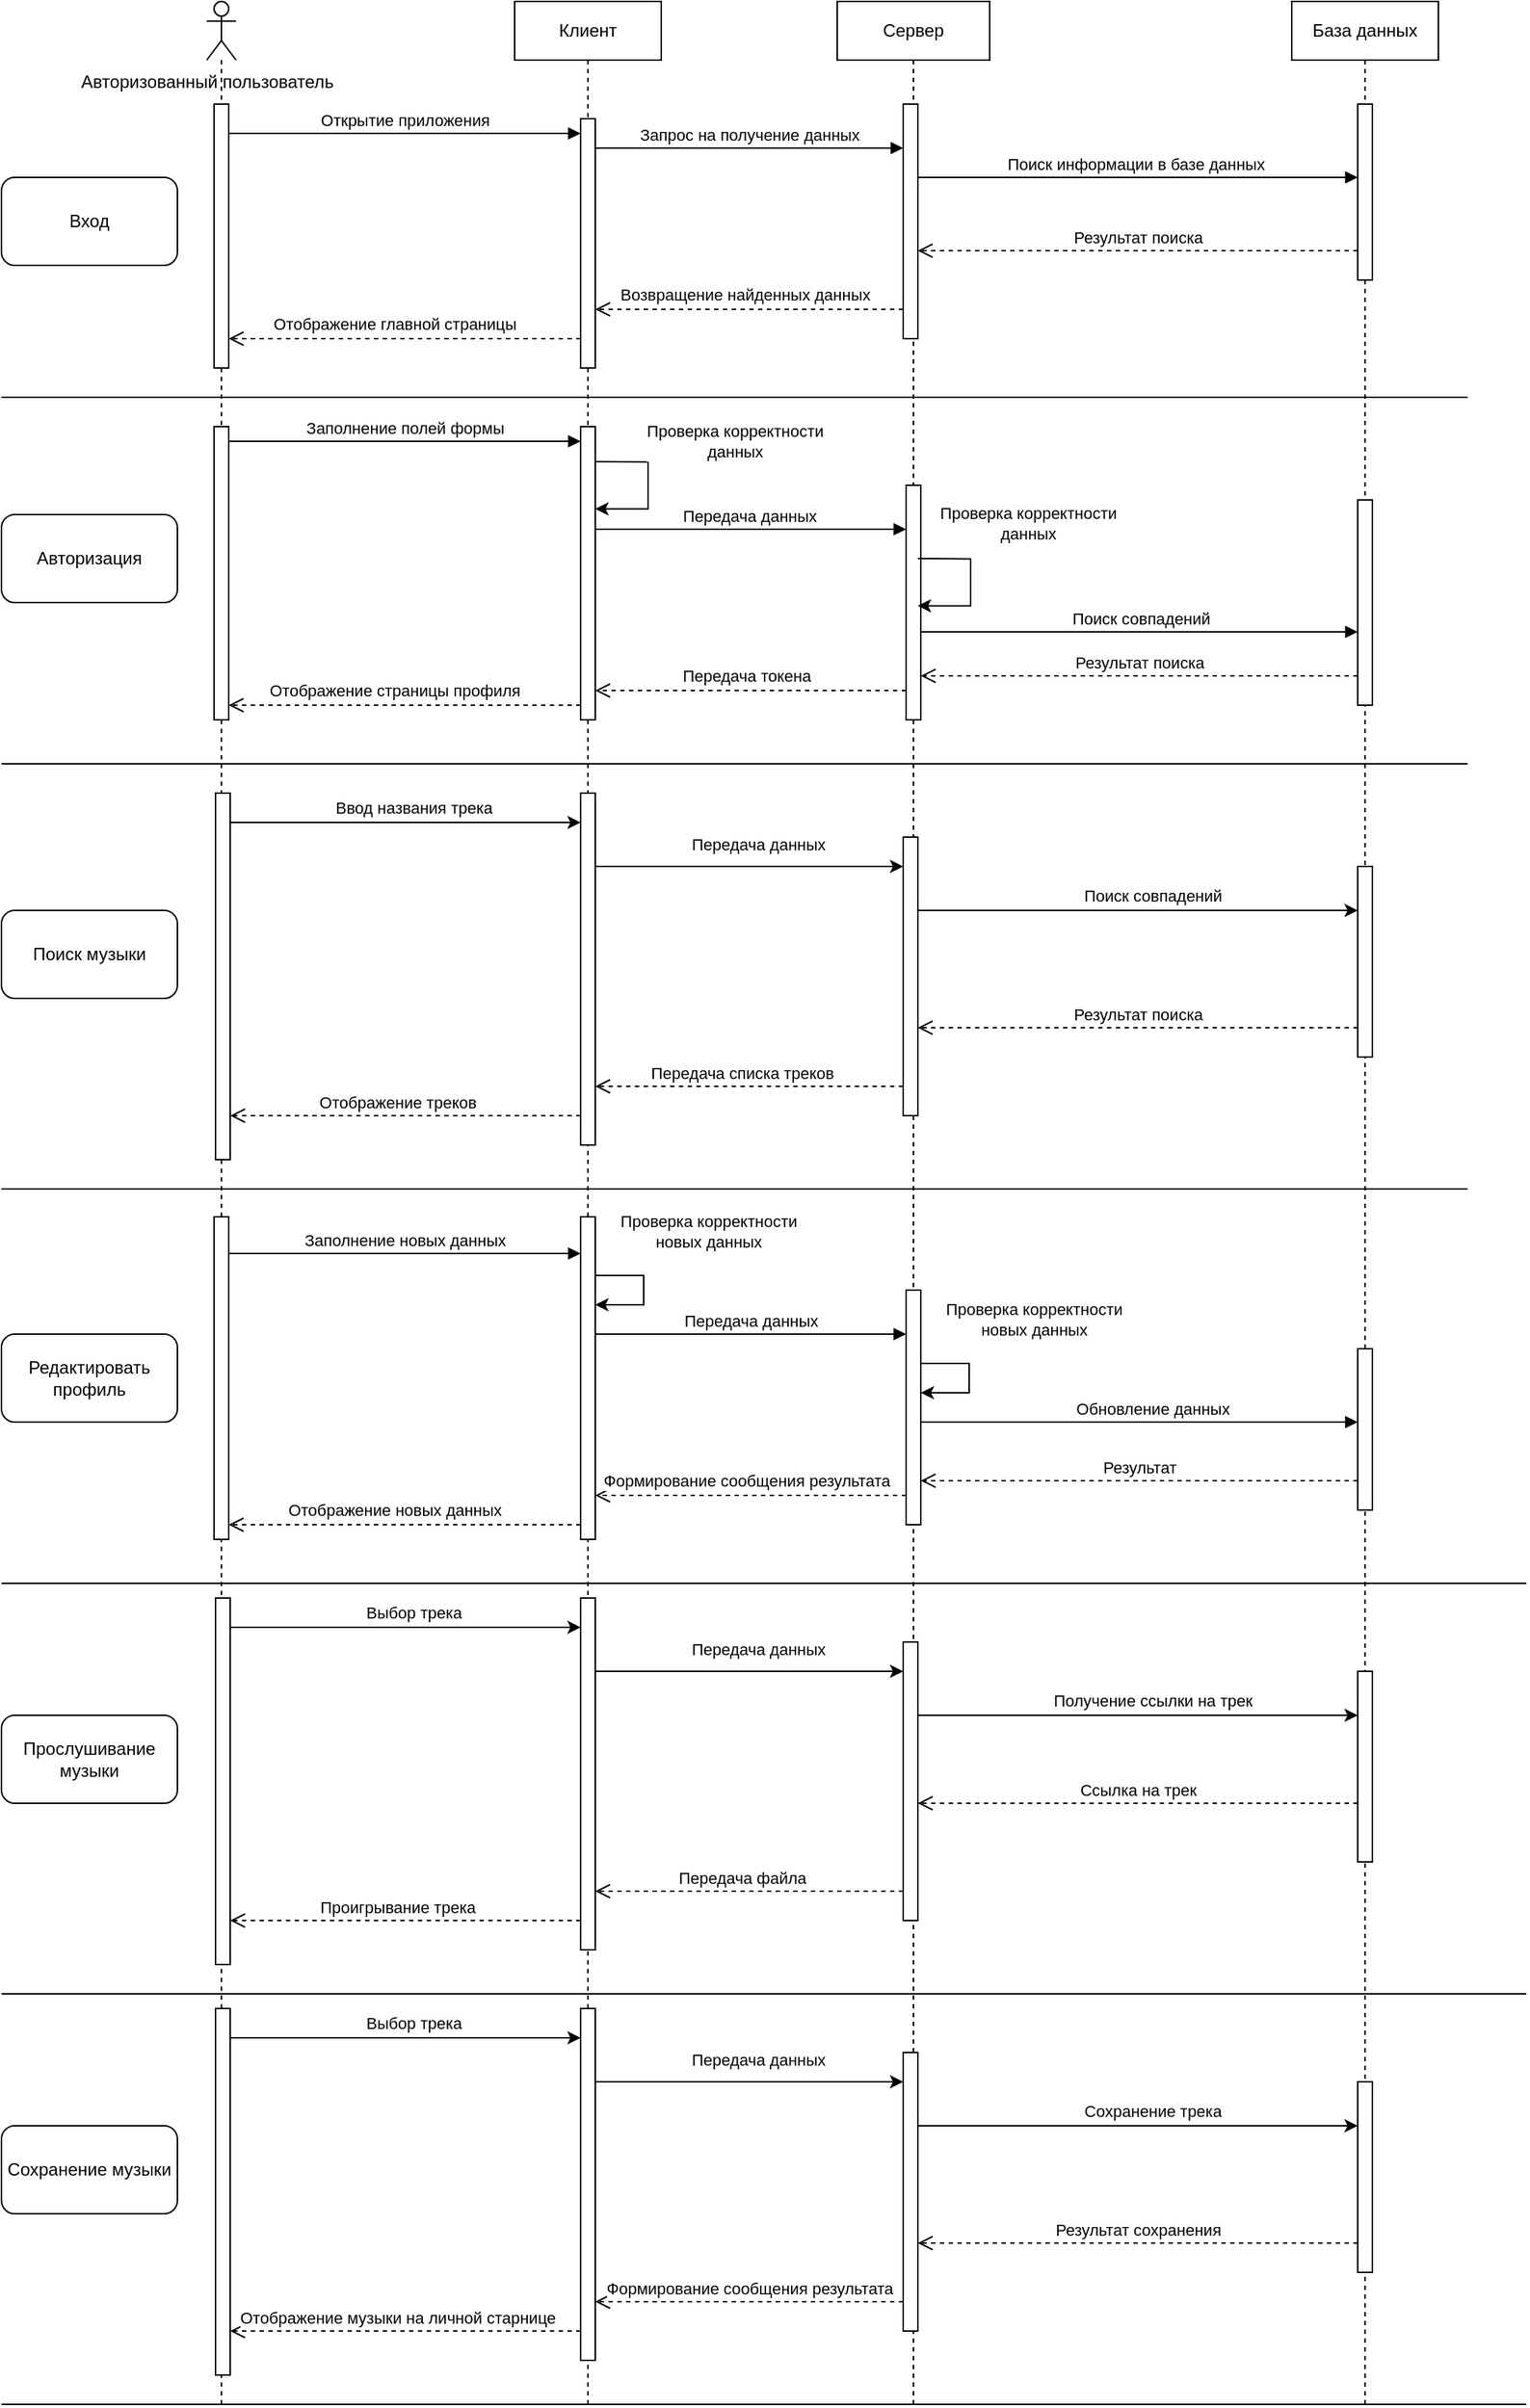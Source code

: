 <mxfile version="20.8.16" type="device"><diagram name="Страница 1" id="9oINTbgdad8pBdmm9y7S"><mxGraphModel dx="1847" dy="542" grid="1" gridSize="10" guides="1" tooltips="1" connect="1" arrows="1" fold="1" page="1" pageScale="1" pageWidth="827" pageHeight="1169" math="0" shadow="0"><root><mxCell id="0"/><mxCell id="1" parent="0"/><mxCell id="4leQm3MVnvcEpeQvCGNz-1" value="" style="shape=umlLifeline;perimeter=lifelinePerimeter;whiteSpace=wrap;html=1;container=1;dropTarget=0;collapsible=0;recursiveResize=0;outlineConnect=0;portConstraint=eastwest;newEdgeStyle={&quot;edgeStyle&quot;:&quot;elbowEdgeStyle&quot;,&quot;elbow&quot;:&quot;vertical&quot;,&quot;curved&quot;:0,&quot;rounded&quot;:0};participant=umlActor;" parent="1" vertex="1"><mxGeometry x="100" y="50" width="20" height="1640" as="geometry"/></mxCell><mxCell id="4leQm3MVnvcEpeQvCGNz-2" value="" style="html=1;points=[];perimeter=orthogonalPerimeter;outlineConnect=0;targetShapes=umlLifeline;portConstraint=eastwest;newEdgeStyle={&quot;edgeStyle&quot;:&quot;elbowEdgeStyle&quot;,&quot;elbow&quot;:&quot;vertical&quot;,&quot;curved&quot;:0,&quot;rounded&quot;:0};" parent="4leQm3MVnvcEpeQvCGNz-1" vertex="1"><mxGeometry x="5" y="70" width="10" height="180" as="geometry"/></mxCell><mxCell id="4leQm3MVnvcEpeQvCGNz-4" value="" style="html=1;points=[];perimeter=orthogonalPerimeter;outlineConnect=0;targetShapes=umlLifeline;portConstraint=eastwest;newEdgeStyle={&quot;edgeStyle&quot;:&quot;elbowEdgeStyle&quot;,&quot;elbow&quot;:&quot;vertical&quot;,&quot;curved&quot;:0,&quot;rounded&quot;:0};" parent="4leQm3MVnvcEpeQvCGNz-1" vertex="1"><mxGeometry x="5" y="290" width="10" height="200" as="geometry"/></mxCell><mxCell id="4leQm3MVnvcEpeQvCGNz-5" value="" style="html=1;points=[];perimeter=orthogonalPerimeter;outlineConnect=0;targetShapes=umlLifeline;portConstraint=eastwest;newEdgeStyle={&quot;edgeStyle&quot;:&quot;elbowEdgeStyle&quot;,&quot;elbow&quot;:&quot;vertical&quot;,&quot;curved&quot;:0,&quot;rounded&quot;:0};" parent="4leQm3MVnvcEpeQvCGNz-1" vertex="1"><mxGeometry x="6" y="540" width="10" height="250" as="geometry"/></mxCell><mxCell id="4leQm3MVnvcEpeQvCGNz-7" value="" style="html=1;points=[];perimeter=orthogonalPerimeter;outlineConnect=0;targetShapes=umlLifeline;portConstraint=eastwest;newEdgeStyle={&quot;edgeStyle&quot;:&quot;elbowEdgeStyle&quot;,&quot;elbow&quot;:&quot;vertical&quot;,&quot;curved&quot;:0,&quot;rounded&quot;:0};" parent="4leQm3MVnvcEpeQvCGNz-1" vertex="1"><mxGeometry x="5" y="829" width="10" height="220" as="geometry"/></mxCell><mxCell id="4leQm3MVnvcEpeQvCGNz-8" value="Клиент" style="shape=umlLifeline;perimeter=lifelinePerimeter;whiteSpace=wrap;html=1;container=1;dropTarget=0;collapsible=0;recursiveResize=0;outlineConnect=0;portConstraint=eastwest;newEdgeStyle={&quot;edgeStyle&quot;:&quot;elbowEdgeStyle&quot;,&quot;elbow&quot;:&quot;vertical&quot;,&quot;curved&quot;:0,&quot;rounded&quot;:0};" parent="1" vertex="1"><mxGeometry x="310" y="50" width="100" height="1640" as="geometry"/></mxCell><mxCell id="4leQm3MVnvcEpeQvCGNz-9" value="" style="html=1;points=[];perimeter=orthogonalPerimeter;outlineConnect=0;targetShapes=umlLifeline;portConstraint=eastwest;newEdgeStyle={&quot;edgeStyle&quot;:&quot;elbowEdgeStyle&quot;,&quot;elbow&quot;:&quot;vertical&quot;,&quot;curved&quot;:0,&quot;rounded&quot;:0};" parent="4leQm3MVnvcEpeQvCGNz-8" vertex="1"><mxGeometry x="45" y="80" width="10" height="170" as="geometry"/></mxCell><mxCell id="4leQm3MVnvcEpeQvCGNz-11" value="" style="html=1;points=[];perimeter=orthogonalPerimeter;outlineConnect=0;targetShapes=umlLifeline;portConstraint=eastwest;newEdgeStyle={&quot;edgeStyle&quot;:&quot;elbowEdgeStyle&quot;,&quot;elbow&quot;:&quot;vertical&quot;,&quot;curved&quot;:0,&quot;rounded&quot;:0};" parent="4leQm3MVnvcEpeQvCGNz-8" vertex="1"><mxGeometry x="45" y="290" width="10" height="200" as="geometry"/></mxCell><mxCell id="4leQm3MVnvcEpeQvCGNz-12" value="" style="html=1;points=[];perimeter=orthogonalPerimeter;outlineConnect=0;targetShapes=umlLifeline;portConstraint=eastwest;newEdgeStyle={&quot;edgeStyle&quot;:&quot;elbowEdgeStyle&quot;,&quot;elbow&quot;:&quot;vertical&quot;,&quot;curved&quot;:0,&quot;rounded&quot;:0};" parent="4leQm3MVnvcEpeQvCGNz-8" vertex="1"><mxGeometry x="45" y="540" width="10" height="240" as="geometry"/></mxCell><mxCell id="4leQm3MVnvcEpeQvCGNz-16" value="" style="html=1;points=[];perimeter=orthogonalPerimeter;outlineConnect=0;targetShapes=umlLifeline;portConstraint=eastwest;newEdgeStyle={&quot;edgeStyle&quot;:&quot;elbowEdgeStyle&quot;,&quot;elbow&quot;:&quot;vertical&quot;,&quot;curved&quot;:0,&quot;rounded&quot;:0};" parent="4leQm3MVnvcEpeQvCGNz-8" vertex="1"><mxGeometry x="45" y="829" width="10" height="220" as="geometry"/></mxCell><mxCell id="4leQm3MVnvcEpeQvCGNz-19" value="Сервер" style="shape=umlLifeline;perimeter=lifelinePerimeter;whiteSpace=wrap;html=1;container=1;dropTarget=0;collapsible=0;recursiveResize=0;outlineConnect=0;portConstraint=eastwest;newEdgeStyle={&quot;edgeStyle&quot;:&quot;elbowEdgeStyle&quot;,&quot;elbow&quot;:&quot;vertical&quot;,&quot;curved&quot;:0,&quot;rounded&quot;:0};" parent="1" vertex="1"><mxGeometry x="530" y="50" width="104" height="1640" as="geometry"/></mxCell><mxCell id="4leQm3MVnvcEpeQvCGNz-20" value="" style="html=1;points=[];perimeter=orthogonalPerimeter;outlineConnect=0;targetShapes=umlLifeline;portConstraint=eastwest;newEdgeStyle={&quot;edgeStyle&quot;:&quot;elbowEdgeStyle&quot;,&quot;elbow&quot;:&quot;vertical&quot;,&quot;curved&quot;:0,&quot;rounded&quot;:0};" parent="4leQm3MVnvcEpeQvCGNz-19" vertex="1"><mxGeometry x="45" y="70" width="10" height="160" as="geometry"/></mxCell><mxCell id="4leQm3MVnvcEpeQvCGNz-23" value="" style="html=1;points=[];perimeter=orthogonalPerimeter;outlineConnect=0;targetShapes=umlLifeline;portConstraint=eastwest;newEdgeStyle={&quot;edgeStyle&quot;:&quot;elbowEdgeStyle&quot;,&quot;elbow&quot;:&quot;vertical&quot;,&quot;curved&quot;:0,&quot;rounded&quot;:0};" parent="4leQm3MVnvcEpeQvCGNz-19" vertex="1"><mxGeometry x="47" y="330" width="10" height="160" as="geometry"/></mxCell><mxCell id="4leQm3MVnvcEpeQvCGNz-24" value="" style="html=1;points=[];perimeter=orthogonalPerimeter;outlineConnect=0;targetShapes=umlLifeline;portConstraint=eastwest;newEdgeStyle={&quot;edgeStyle&quot;:&quot;elbowEdgeStyle&quot;,&quot;elbow&quot;:&quot;vertical&quot;,&quot;curved&quot;:0,&quot;rounded&quot;:0};" parent="4leQm3MVnvcEpeQvCGNz-19" vertex="1"><mxGeometry x="45" y="570" width="10" height="190" as="geometry"/></mxCell><mxCell id="4leQm3MVnvcEpeQvCGNz-26" value="" style="html=1;points=[];perimeter=orthogonalPerimeter;outlineConnect=0;targetShapes=umlLifeline;portConstraint=eastwest;newEdgeStyle={&quot;edgeStyle&quot;:&quot;elbowEdgeStyle&quot;,&quot;elbow&quot;:&quot;vertical&quot;,&quot;curved&quot;:0,&quot;rounded&quot;:0};" parent="4leQm3MVnvcEpeQvCGNz-19" vertex="1"><mxGeometry x="47" y="879" width="10" height="160" as="geometry"/></mxCell><mxCell id="4leQm3MVnvcEpeQvCGNz-27" value="" style="endArrow=classic;html=1;rounded=0;" parent="4leQm3MVnvcEpeQvCGNz-19" edge="1"><mxGeometry width="50" height="50" relative="1" as="geometry"><mxPoint x="-165" y="869" as="sourcePoint"/><mxPoint x="-165" y="889" as="targetPoint"/><Array as="points"><mxPoint x="-132" y="869"/><mxPoint x="-132" y="879"/><mxPoint x="-132" y="889"/></Array></mxGeometry></mxCell><mxCell id="4leQm3MVnvcEpeQvCGNz-28" value="Проверка корректности &lt;br&gt;новых данных" style="edgeLabel;html=1;align=center;verticalAlign=middle;resizable=0;points=[];" parent="4leQm3MVnvcEpeQvCGNz-27" connectable="0" vertex="1"><mxGeometry x="0.383" y="-1" relative="1" as="geometry"><mxPoint x="50" y="-49" as="offset"/></mxGeometry></mxCell><mxCell id="4leQm3MVnvcEpeQvCGNz-29" value="Авторизованный пользователь" style="text;html=1;align=center;verticalAlign=middle;resizable=0;points=[];autosize=1;strokeColor=none;fillColor=none;" parent="1" vertex="1"><mxGeometry y="90" width="200" height="30" as="geometry"/></mxCell><mxCell id="4leQm3MVnvcEpeQvCGNz-30" value="&lt;span style=&quot;font-weight: normal;&quot;&gt;База данных&lt;/span&gt;" style="shape=umlLifeline;perimeter=lifelinePerimeter;whiteSpace=wrap;html=1;container=1;dropTarget=0;collapsible=0;recursiveResize=0;outlineConnect=0;portConstraint=eastwest;newEdgeStyle={&quot;edgeStyle&quot;:&quot;elbowEdgeStyle&quot;,&quot;elbow&quot;:&quot;vertical&quot;,&quot;curved&quot;:0,&quot;rounded&quot;:0};fontStyle=1" parent="1" vertex="1"><mxGeometry x="840" y="50" width="100" height="1640" as="geometry"/></mxCell><mxCell id="4leQm3MVnvcEpeQvCGNz-31" value="" style="html=1;points=[];perimeter=orthogonalPerimeter;outlineConnect=0;targetShapes=umlLifeline;portConstraint=eastwest;newEdgeStyle={&quot;edgeStyle&quot;:&quot;elbowEdgeStyle&quot;,&quot;elbow&quot;:&quot;vertical&quot;,&quot;curved&quot;:0,&quot;rounded&quot;:0};" parent="4leQm3MVnvcEpeQvCGNz-30" vertex="1"><mxGeometry x="45" y="70" width="10" height="120" as="geometry"/></mxCell><mxCell id="4leQm3MVnvcEpeQvCGNz-33" value="" style="html=1;points=[];perimeter=orthogonalPerimeter;outlineConnect=0;targetShapes=umlLifeline;portConstraint=eastwest;newEdgeStyle={&quot;edgeStyle&quot;:&quot;elbowEdgeStyle&quot;,&quot;elbow&quot;:&quot;vertical&quot;,&quot;curved&quot;:0,&quot;rounded&quot;:0};" parent="4leQm3MVnvcEpeQvCGNz-30" vertex="1"><mxGeometry x="45" y="340" width="10" height="140" as="geometry"/></mxCell><mxCell id="4leQm3MVnvcEpeQvCGNz-34" value="" style="html=1;points=[];perimeter=orthogonalPerimeter;outlineConnect=0;targetShapes=umlLifeline;portConstraint=eastwest;newEdgeStyle={&quot;edgeStyle&quot;:&quot;elbowEdgeStyle&quot;,&quot;elbow&quot;:&quot;vertical&quot;,&quot;curved&quot;:0,&quot;rounded&quot;:0};" parent="4leQm3MVnvcEpeQvCGNz-30" vertex="1"><mxGeometry x="45" y="590" width="10" height="130" as="geometry"/></mxCell><mxCell id="4leQm3MVnvcEpeQvCGNz-36" value="" style="html=1;points=[];perimeter=orthogonalPerimeter;outlineConnect=0;targetShapes=umlLifeline;portConstraint=eastwest;newEdgeStyle={&quot;edgeStyle&quot;:&quot;elbowEdgeStyle&quot;,&quot;elbow&quot;:&quot;vertical&quot;,&quot;curved&quot;:0,&quot;rounded&quot;:0};" parent="4leQm3MVnvcEpeQvCGNz-30" vertex="1"><mxGeometry x="45" y="919" width="10" height="110" as="geometry"/></mxCell><mxCell id="4leQm3MVnvcEpeQvCGNz-38" value="Открытие приложения" style="html=1;verticalAlign=bottom;startArrow=none;endArrow=block;startSize=8;edgeStyle=elbowEdgeStyle;elbow=vertical;curved=0;rounded=0;startFill=0;" parent="1" source="4leQm3MVnvcEpeQvCGNz-2" target="4leQm3MVnvcEpeQvCGNz-9" edge="1"><mxGeometry relative="1" as="geometry"><mxPoint x="295" y="120" as="sourcePoint"/><Array as="points"><mxPoint x="250" y="140"/></Array></mxGeometry></mxCell><mxCell id="4leQm3MVnvcEpeQvCGNz-39" value="Запрос на получение данных" style="html=1;verticalAlign=bottom;endArrow=block;edgeStyle=elbowEdgeStyle;elbow=vertical;curved=0;rounded=0;" parent="1" source="4leQm3MVnvcEpeQvCGNz-9" target="4leQm3MVnvcEpeQvCGNz-20" edge="1"><mxGeometry relative="1" as="geometry"><mxPoint x="475" y="120" as="sourcePoint"/><Array as="points"><mxPoint x="490" y="150"/><mxPoint x="450" y="140"/></Array></mxGeometry></mxCell><mxCell id="4leQm3MVnvcEpeQvCGNz-40" value="Поиск информации в базе данных&amp;nbsp;" style="html=1;verticalAlign=bottom;endArrow=block;edgeStyle=elbowEdgeStyle;elbow=vertical;curved=0;rounded=0;targetPerimeterSpacing=0;endSize=6;sourcePerimeterSpacing=0;startSize=6;strokeWidth=1;shadow=0;" parent="1" source="4leQm3MVnvcEpeQvCGNz-20" target="4leQm3MVnvcEpeQvCGNz-31" edge="1"><mxGeometry relative="1" as="geometry"><mxPoint x="610" y="150" as="sourcePoint"/><Array as="points"><mxPoint x="670" y="170"/><mxPoint x="688" y="150"/></Array></mxGeometry></mxCell><mxCell id="4leQm3MVnvcEpeQvCGNz-41" value="Результат поиска" style="html=1;verticalAlign=bottom;endArrow=open;dashed=1;endSize=8;edgeStyle=elbowEdgeStyle;elbow=vertical;curved=0;rounded=0;" parent="1" source="4leQm3MVnvcEpeQvCGNz-31" target="4leQm3MVnvcEpeQvCGNz-20" edge="1"><mxGeometry relative="1" as="geometry"><mxPoint x="580" y="180" as="targetPoint"/><Array as="points"><mxPoint x="720" y="220"/><mxPoint x="660" y="200"/><mxPoint x="690" y="180"/></Array></mxGeometry></mxCell><mxCell id="4leQm3MVnvcEpeQvCGNz-42" value="" style="html=1;verticalAlign=bottom;endArrow=open;dashed=1;endSize=8;edgeStyle=elbowEdgeStyle;elbow=vertical;curved=0;rounded=0;" parent="1" source="4leQm3MVnvcEpeQvCGNz-20" target="4leQm3MVnvcEpeQvCGNz-9" edge="1"><mxGeometry relative="1" as="geometry"><mxPoint x="495" y="195" as="targetPoint"/><Array as="points"><mxPoint x="460" y="260"/><mxPoint x="480" y="210"/></Array></mxGeometry></mxCell><mxCell id="4leQm3MVnvcEpeQvCGNz-43" value="Возвращение найденных данных" style="edgeLabel;html=1;align=center;verticalAlign=middle;resizable=0;points=[];" parent="4leQm3MVnvcEpeQvCGNz-42" vertex="1" connectable="0"><mxGeometry x="0.265" y="4" relative="1" as="geometry"><mxPoint x="25" y="-14" as="offset"/></mxGeometry></mxCell><mxCell id="4leQm3MVnvcEpeQvCGNz-48" value="Вход" style="rounded=1;whiteSpace=wrap;html=1;" parent="1" vertex="1"><mxGeometry x="-40" y="170" width="120" height="60" as="geometry"/></mxCell><mxCell id="4leQm3MVnvcEpeQvCGNz-49" value="" style="endArrow=none;html=1;rounded=0;" parent="1" edge="1"><mxGeometry width="50" height="50" relative="1" as="geometry"><mxPoint x="-40" y="320" as="sourcePoint"/><mxPoint x="960" y="320" as="targetPoint"/></mxGeometry></mxCell><mxCell id="4leQm3MVnvcEpeQvCGNz-51" value="Авторизация" style="rounded=1;whiteSpace=wrap;html=1;" parent="1" vertex="1"><mxGeometry x="-40" y="400" width="120" height="60" as="geometry"/></mxCell><mxCell id="4leQm3MVnvcEpeQvCGNz-54" value="Заполнение полей формы" style="html=1;verticalAlign=bottom;startArrow=none;endArrow=block;startSize=8;edgeStyle=elbowEdgeStyle;elbow=vertical;curved=0;rounded=0;startFill=0;" parent="1" source="4leQm3MVnvcEpeQvCGNz-4" target="4leQm3MVnvcEpeQvCGNz-11" edge="1"><mxGeometry relative="1" as="geometry"><mxPoint x="150" y="350" as="sourcePoint"/><mxPoint x="360" y="350" as="targetPoint"/><Array as="points"><mxPoint x="265" y="350"/></Array></mxGeometry></mxCell><mxCell id="4leQm3MVnvcEpeQvCGNz-55" value="Передача данных" style="html=1;verticalAlign=bottom;endArrow=block;edgeStyle=elbowEdgeStyle;elbow=vertical;curved=0;rounded=0;" parent="1" source="4leQm3MVnvcEpeQvCGNz-11" target="4leQm3MVnvcEpeQvCGNz-23" edge="1"><mxGeometry x="-0.009" relative="1" as="geometry"><mxPoint x="375" y="370" as="sourcePoint"/><mxPoint x="560" y="380" as="targetPoint"/><Array as="points"><mxPoint x="530" y="410"/><mxPoint x="500" y="420"/><mxPoint x="520" y="430"/><mxPoint x="490" y="430"/><mxPoint x="520" y="360"/><mxPoint x="500" y="370"/></Array><mxPoint as="offset"/></mxGeometry></mxCell><mxCell id="4leQm3MVnvcEpeQvCGNz-56" value="Поиск совпадений" style="html=1;verticalAlign=bottom;endArrow=block;edgeStyle=elbowEdgeStyle;elbow=vertical;curved=0;rounded=0;startArrow=none;startFill=0;" parent="1" source="4leQm3MVnvcEpeQvCGNz-23" target="4leQm3MVnvcEpeQvCGNz-33" edge="1"><mxGeometry x="0.003" relative="1" as="geometry"><mxPoint x="580" y="440" as="sourcePoint"/><mxPoint x="777" y="440" as="targetPoint"/><Array as="points"><mxPoint x="790" y="480"/><mxPoint x="640" y="470"/><mxPoint x="705" y="440"/></Array><mxPoint as="offset"/></mxGeometry></mxCell><mxCell id="4leQm3MVnvcEpeQvCGNz-57" value="Результат поиска" style="html=1;verticalAlign=bottom;endArrow=open;dashed=1;endSize=8;edgeStyle=elbowEdgeStyle;elbow=vertical;curved=0;rounded=0;" parent="1" source="4leQm3MVnvcEpeQvCGNz-33" target="4leQm3MVnvcEpeQvCGNz-23" edge="1"><mxGeometry relative="1" as="geometry"><mxPoint x="570" y="490" as="targetPoint"/><mxPoint x="780" y="480" as="sourcePoint"/><Array as="points"><mxPoint x="790" y="510"/><mxPoint x="810" y="500"/><mxPoint x="700" y="490"/><mxPoint x="720" y="480"/><mxPoint x="720" y="470"/></Array></mxGeometry></mxCell><mxCell id="4leQm3MVnvcEpeQvCGNz-58" value="" style="html=1;verticalAlign=bottom;endArrow=open;dashed=1;endSize=8;edgeStyle=elbowEdgeStyle;elbow=vertical;curved=0;rounded=0;" parent="1" source="4leQm3MVnvcEpeQvCGNz-23" target="4leQm3MVnvcEpeQvCGNz-11" edge="1"><mxGeometry relative="1" as="geometry"><mxPoint x="360" y="490" as="targetPoint"/><mxPoint x="560" y="490" as="sourcePoint"/><Array as="points"><mxPoint x="460" y="520"/><mxPoint x="475" y="510"/><mxPoint x="400" y="460"/><mxPoint x="445" y="440"/><mxPoint x="465" y="390"/></Array></mxGeometry></mxCell><mxCell id="4leQm3MVnvcEpeQvCGNz-59" value="Передача токена" style="edgeLabel;html=1;align=center;verticalAlign=middle;resizable=0;points=[];" parent="4leQm3MVnvcEpeQvCGNz-58" vertex="1" connectable="0"><mxGeometry x="0.265" y="4" relative="1" as="geometry"><mxPoint x="25" y="-14" as="offset"/></mxGeometry></mxCell><mxCell id="4leQm3MVnvcEpeQvCGNz-60" value="" style="endArrow=none;html=1;rounded=0;" parent="1" edge="1"><mxGeometry width="50" height="50" relative="1" as="geometry"><mxPoint x="-40" y="570" as="sourcePoint"/><mxPoint x="960" y="570" as="targetPoint"/></mxGeometry></mxCell><mxCell id="4leQm3MVnvcEpeQvCGNz-61" value="Поиск музыки" style="rounded=1;whiteSpace=wrap;html=1;" parent="1" vertex="1"><mxGeometry x="-40" y="670" width="120" height="60" as="geometry"/></mxCell><mxCell id="4leQm3MVnvcEpeQvCGNz-63" style="edgeStyle=elbowEdgeStyle;rounded=0;orthogonalLoop=1;jettySize=auto;html=1;elbow=vertical;curved=0;" parent="1" source="4leQm3MVnvcEpeQvCGNz-5" target="4leQm3MVnvcEpeQvCGNz-12" edge="1"><mxGeometry relative="1" as="geometry"><Array as="points"><mxPoint x="251" y="610"/></Array></mxGeometry></mxCell><mxCell id="4leQm3MVnvcEpeQvCGNz-64" value="Ввод названия трека" style="edgeLabel;html=1;align=center;verticalAlign=middle;resizable=0;points=[];" parent="4leQm3MVnvcEpeQvCGNz-63" vertex="1" connectable="0"><mxGeometry x="0.342" relative="1" as="geometry"><mxPoint x="-36" y="-10" as="offset"/></mxGeometry></mxCell><mxCell id="4leQm3MVnvcEpeQvCGNz-65" style="edgeStyle=elbowEdgeStyle;rounded=0;orthogonalLoop=1;jettySize=auto;html=1;elbow=vertical;curved=0;" parent="1" source="4leQm3MVnvcEpeQvCGNz-12" target="4leQm3MVnvcEpeQvCGNz-24" edge="1"><mxGeometry relative="1" as="geometry"><Array as="points"><mxPoint x="470" y="640"/><mxPoint x="490" y="620"/><mxPoint x="465" y="620"/></Array></mxGeometry></mxCell><mxCell id="4leQm3MVnvcEpeQvCGNz-66" value="Передача данных" style="edgeLabel;html=1;align=center;verticalAlign=middle;resizable=0;points=[];" parent="4leQm3MVnvcEpeQvCGNz-65" vertex="1" connectable="0"><mxGeometry x="0.231" y="2" relative="1" as="geometry"><mxPoint x="-19" y="-13" as="offset"/></mxGeometry></mxCell><mxCell id="4leQm3MVnvcEpeQvCGNz-67" value="Передача&amp;nbsp;списка треков" style="html=1;verticalAlign=bottom;endArrow=open;dashed=1;endSize=8;edgeStyle=elbowEdgeStyle;elbow=vertical;curved=0;rounded=0;" parent="1" source="4leQm3MVnvcEpeQvCGNz-24" target="4leQm3MVnvcEpeQvCGNz-12" edge="1"><mxGeometry x="0.05" relative="1" as="geometry"><mxPoint x="370" y="700" as="targetPoint"/><mxPoint x="510" y="690" as="sourcePoint"/><Array as="points"><mxPoint x="510" y="790"/><mxPoint x="530" y="800"/><mxPoint x="510" y="780"/><mxPoint x="480" y="690"/><mxPoint x="550" y="710"/></Array><mxPoint as="offset"/></mxGeometry></mxCell><mxCell id="4leQm3MVnvcEpeQvCGNz-68" value="" style="html=1;verticalAlign=bottom;endArrow=open;dashed=1;endSize=8;edgeStyle=elbowEdgeStyle;elbow=vertical;curved=0;rounded=0;" parent="1" source="4leQm3MVnvcEpeQvCGNz-9" target="4leQm3MVnvcEpeQvCGNz-2" edge="1"><mxGeometry relative="1" as="geometry"><mxPoint x="130" y="270" as="targetPoint"/><mxPoint x="330" y="270" as="sourcePoint"/><Array as="points"><mxPoint x="260" y="280"/><mxPoint x="225" y="270"/><mxPoint x="245" y="220"/></Array></mxGeometry></mxCell><mxCell id="4leQm3MVnvcEpeQvCGNz-69" value="Отображение главной страницы" style="edgeLabel;html=1;align=center;verticalAlign=middle;resizable=0;points=[];" parent="4leQm3MVnvcEpeQvCGNz-68" vertex="1" connectable="0"><mxGeometry x="0.265" y="4" relative="1" as="geometry"><mxPoint x="25" y="-14" as="offset"/></mxGeometry></mxCell><mxCell id="4leQm3MVnvcEpeQvCGNz-72" value="" style="html=1;verticalAlign=bottom;endArrow=open;dashed=1;endSize=8;edgeStyle=elbowEdgeStyle;elbow=vertical;curved=0;rounded=0;" parent="1" source="4leQm3MVnvcEpeQvCGNz-11" target="4leQm3MVnvcEpeQvCGNz-4" edge="1"><mxGeometry relative="1" as="geometry"><mxPoint x="145" y="500" as="targetPoint"/><mxPoint x="355" y="500" as="sourcePoint"/><Array as="points"><mxPoint x="200" y="530"/><mxPoint x="220" y="520"/><mxPoint x="240" y="450"/></Array></mxGeometry></mxCell><mxCell id="4leQm3MVnvcEpeQvCGNz-73" value="Отображение страницы профиля" style="edgeLabel;html=1;align=center;verticalAlign=middle;resizable=0;points=[];" parent="4leQm3MVnvcEpeQvCGNz-72" vertex="1" connectable="0"><mxGeometry x="0.265" y="4" relative="1" as="geometry"><mxPoint x="25" y="-14" as="offset"/></mxGeometry></mxCell><mxCell id="4leQm3MVnvcEpeQvCGNz-74" value="Отображение треков" style="html=1;verticalAlign=bottom;endArrow=open;dashed=1;endSize=8;edgeStyle=elbowEdgeStyle;elbow=vertical;curved=0;rounded=0;" parent="1" source="4leQm3MVnvcEpeQvCGNz-12" target="4leQm3MVnvcEpeQvCGNz-5" edge="1"><mxGeometry x="0.05" relative="1" as="geometry"><mxPoint x="150" y="820" as="targetPoint"/><mxPoint x="350" y="820" as="sourcePoint"/><Array as="points"><mxPoint x="310" y="810"/><mxPoint x="265" y="730"/><mxPoint x="335" y="750"/></Array><mxPoint as="offset"/></mxGeometry></mxCell><mxCell id="4leQm3MVnvcEpeQvCGNz-75" value="" style="endArrow=none;html=1;rounded=0;" parent="1" edge="1"><mxGeometry width="50" height="50" relative="1" as="geometry"><mxPoint x="-40" y="860" as="sourcePoint"/><mxPoint x="960" y="860" as="targetPoint"/></mxGeometry></mxCell><mxCell id="4leQm3MVnvcEpeQvCGNz-83" value="Редактировать профиль" style="rounded=1;whiteSpace=wrap;html=1;" parent="1" vertex="1"><mxGeometry x="-40" y="959" width="120" height="60" as="geometry"/></mxCell><mxCell id="4leQm3MVnvcEpeQvCGNz-85" value="Заполнение новых данных" style="html=1;verticalAlign=bottom;startArrow=none;endArrow=block;startSize=8;edgeStyle=elbowEdgeStyle;elbow=vertical;curved=0;rounded=0;startFill=0;" parent="1" source="4leQm3MVnvcEpeQvCGNz-7" target="4leQm3MVnvcEpeQvCGNz-16" edge="1"><mxGeometry relative="1" as="geometry"><mxPoint x="340" y="889" as="sourcePoint"/><Array as="points"><mxPoint x="305" y="904"/></Array><mxPoint x="400" y="904" as="targetPoint"/></mxGeometry></mxCell><mxCell id="4leQm3MVnvcEpeQvCGNz-86" value="Передача данных" style="html=1;verticalAlign=bottom;endArrow=block;edgeStyle=elbowEdgeStyle;elbow=vertical;curved=0;rounded=0;" parent="1" source="4leQm3MVnvcEpeQvCGNz-16" target="4leQm3MVnvcEpeQvCGNz-26" edge="1"><mxGeometry relative="1" as="geometry"><mxPoint x="410" y="914" as="sourcePoint"/><mxPoint x="610" y="914" as="targetPoint"/><Array as="points"><mxPoint x="460" y="959"/><mxPoint x="490" y="969"/><mxPoint x="535" y="914"/></Array></mxGeometry></mxCell><mxCell id="4leQm3MVnvcEpeQvCGNz-87" value="Обновление данных" style="html=1;verticalAlign=bottom;endArrow=block;edgeStyle=elbowEdgeStyle;elbow=vertical;curved=0;rounded=0;startArrow=none;startFill=0;" parent="1" source="4leQm3MVnvcEpeQvCGNz-26" target="4leQm3MVnvcEpeQvCGNz-36" edge="1"><mxGeometry x="0.056" relative="1" as="geometry"><mxPoint x="620" y="984" as="sourcePoint"/><Array as="points"><mxPoint x="820" y="1019"/><mxPoint x="650" y="994"/><mxPoint x="610" y="1009"/><mxPoint x="745" y="984"/></Array><mxPoint x="817" y="984" as="targetPoint"/><mxPoint as="offset"/></mxGeometry></mxCell><mxCell id="4leQm3MVnvcEpeQvCGNz-88" value="Результат" style="html=1;verticalAlign=bottom;endArrow=open;dashed=1;endSize=8;edgeStyle=elbowEdgeStyle;elbow=vertical;curved=0;rounded=0;" parent="1" source="4leQm3MVnvcEpeQvCGNz-36" target="4leQm3MVnvcEpeQvCGNz-26" edge="1"><mxGeometry relative="1" as="geometry"><mxPoint x="620" y="1024" as="targetPoint"/><Array as="points"><mxPoint x="640" y="1059"/><mxPoint x="610" y="1029"/><mxPoint x="670" y="1039"/><mxPoint x="785" y="1024"/></Array><mxPoint x="817" y="1024" as="sourcePoint"/></mxGeometry></mxCell><mxCell id="4leQm3MVnvcEpeQvCGNz-89" value="" style="html=1;verticalAlign=bottom;endArrow=open;dashed=1;endSize=8;edgeStyle=elbowEdgeStyle;elbow=vertical;curved=0;rounded=0;" parent="1" source="4leQm3MVnvcEpeQvCGNz-26" target="4leQm3MVnvcEpeQvCGNz-16" edge="1"><mxGeometry relative="1" as="geometry"><mxPoint x="410" y="1054" as="targetPoint"/><mxPoint x="610" y="1054" as="sourcePoint"/><Array as="points"><mxPoint x="500" y="1069"/><mxPoint x="525" y="1054"/><mxPoint x="450" y="1024"/><mxPoint x="495" y="1004"/><mxPoint x="515" y="954"/></Array></mxGeometry></mxCell><mxCell id="4leQm3MVnvcEpeQvCGNz-90" value="Формирование сообщения результата" style="edgeLabel;html=1;align=center;verticalAlign=middle;resizable=0;points=[];" parent="4leQm3MVnvcEpeQvCGNz-89" connectable="0" vertex="1"><mxGeometry x="0.265" y="4" relative="1" as="geometry"><mxPoint x="25" y="-14" as="offset"/></mxGeometry></mxCell><mxCell id="4leQm3MVnvcEpeQvCGNz-91" value="" style="html=1;verticalAlign=bottom;endArrow=open;dashed=1;endSize=8;edgeStyle=elbowEdgeStyle;elbow=vertical;curved=0;rounded=0;" parent="1" source="4leQm3MVnvcEpeQvCGNz-16" target="4leQm3MVnvcEpeQvCGNz-7" edge="1"><mxGeometry relative="1" as="geometry"><mxPoint x="185" y="1074" as="targetPoint"/><mxPoint x="400" y="1074" as="sourcePoint"/><Array as="points"><mxPoint x="260" y="1089"/><mxPoint x="240" y="1069"/><mxPoint x="265" y="1074"/><mxPoint x="285" y="1024"/></Array></mxGeometry></mxCell><mxCell id="4leQm3MVnvcEpeQvCGNz-92" value="Отображение новых данных" style="edgeLabel;html=1;align=center;verticalAlign=middle;resizable=0;points=[];" parent="4leQm3MVnvcEpeQvCGNz-91" connectable="0" vertex="1"><mxGeometry x="0.265" y="4" relative="1" as="geometry"><mxPoint x="25" y="-14" as="offset"/></mxGeometry></mxCell><mxCell id="4leQm3MVnvcEpeQvCGNz-93" value="" style="endArrow=none;html=1;rounded=0;" parent="1" edge="1"><mxGeometry width="50" height="50" relative="1" as="geometry"><mxPoint x="-40" y="1129" as="sourcePoint"/><mxPoint x="1000" y="1129" as="targetPoint"/></mxGeometry></mxCell><mxCell id="4leQm3MVnvcEpeQvCGNz-94" value="" style="endArrow=classic;html=1;rounded=0;exitX=0.54;exitY=0.236;exitDx=0;exitDy=0;exitPerimeter=0;" parent="1" edge="1"><mxGeometry width="50" height="50" relative="1" as="geometry"><mxPoint x="365" y="363.9" as="sourcePoint"/><mxPoint x="365" y="396.1" as="targetPoint"/><Array as="points"><mxPoint x="401" y="364.1"/><mxPoint x="401" y="396.1"/></Array></mxGeometry></mxCell><mxCell id="4leQm3MVnvcEpeQvCGNz-95" value="Проверка корректности&lt;br style=&quot;border-color: var(--border-color);&quot;&gt;данных" style="edgeLabel;html=1;align=center;verticalAlign=middle;resizable=0;points=[];" parent="4leQm3MVnvcEpeQvCGNz-94" vertex="1" connectable="0"><mxGeometry x="-0.538" y="1" relative="1" as="geometry"><mxPoint x="71" y="-13" as="offset"/></mxGeometry></mxCell><mxCell id="4leQm3MVnvcEpeQvCGNz-102" style="edgeStyle=elbowEdgeStyle;rounded=0;orthogonalLoop=1;jettySize=auto;html=1;elbow=vertical;curved=0;" parent="1" source="4leQm3MVnvcEpeQvCGNz-24" target="4leQm3MVnvcEpeQvCGNz-34" edge="1"><mxGeometry relative="1" as="geometry"><Array as="points"><mxPoint x="760" y="670"/></Array></mxGeometry></mxCell><mxCell id="4leQm3MVnvcEpeQvCGNz-103" value="Поиск совпадений" style="edgeLabel;html=1;align=center;verticalAlign=middle;resizable=0;points=[];" parent="4leQm3MVnvcEpeQvCGNz-102" vertex="1" connectable="0"><mxGeometry x="-0.023" y="1" relative="1" as="geometry"><mxPoint x="13" y="-9" as="offset"/></mxGeometry></mxCell><mxCell id="4leQm3MVnvcEpeQvCGNz-104" value="Результат поиска" style="html=1;verticalAlign=bottom;endArrow=open;dashed=1;endSize=8;edgeStyle=elbowEdgeStyle;elbow=vertical;curved=0;rounded=0;" parent="1" source="4leQm3MVnvcEpeQvCGNz-34" target="4leQm3MVnvcEpeQvCGNz-24" edge="1"><mxGeometry relative="1" as="geometry"><mxPoint x="570" y="740" as="targetPoint"/><mxPoint x="880" y="740" as="sourcePoint"/><Array as="points"><mxPoint x="750" y="750"/><mxPoint x="695" y="740"/><mxPoint x="715" y="730"/><mxPoint x="715" y="720"/></Array></mxGeometry></mxCell><mxCell id="4leQm3MVnvcEpeQvCGNz-112" value="" style="endArrow=classic;html=1;rounded=0;exitX=0.54;exitY=0.236;exitDx=0;exitDy=0;exitPerimeter=0;" parent="1" edge="1"><mxGeometry width="50" height="50" relative="1" as="geometry"><mxPoint x="585" y="430" as="sourcePoint"/><mxPoint x="585" y="462.2" as="targetPoint"/><Array as="points"><mxPoint x="621" y="430.2"/><mxPoint x="621" y="462.2"/></Array></mxGeometry></mxCell><mxCell id="4leQm3MVnvcEpeQvCGNz-113" value="Проверка корректности&lt;br style=&quot;border-color: var(--border-color);&quot;&gt;данных" style="edgeLabel;html=1;align=center;verticalAlign=middle;resizable=0;points=[];" parent="4leQm3MVnvcEpeQvCGNz-112" vertex="1" connectable="0"><mxGeometry x="-0.538" y="1" relative="1" as="geometry"><mxPoint x="51" y="-23" as="offset"/></mxGeometry></mxCell><mxCell id="4leQm3MVnvcEpeQvCGNz-114" value="" style="endArrow=classic;html=1;rounded=0;" parent="1" edge="1"><mxGeometry width="50" height="50" relative="1" as="geometry"><mxPoint x="587" y="979" as="sourcePoint"/><mxPoint x="587" y="999" as="targetPoint"/><Array as="points"><mxPoint x="620" y="979"/><mxPoint x="620" y="989"/><mxPoint x="620" y="999"/></Array></mxGeometry></mxCell><mxCell id="4leQm3MVnvcEpeQvCGNz-115" value="Проверка корректности &lt;br&gt;новых данных" style="edgeLabel;html=1;align=center;verticalAlign=middle;resizable=0;points=[];" parent="4leQm3MVnvcEpeQvCGNz-114" connectable="0" vertex="1"><mxGeometry x="0.383" y="-1" relative="1" as="geometry"><mxPoint x="50" y="-49" as="offset"/></mxGeometry></mxCell><mxCell id="4leQm3MVnvcEpeQvCGNz-132" value="" style="html=1;points=[];perimeter=orthogonalPerimeter;outlineConnect=0;targetShapes=umlLifeline;portConstraint=eastwest;newEdgeStyle={&quot;edgeStyle&quot;:&quot;elbowEdgeStyle&quot;,&quot;elbow&quot;:&quot;vertical&quot;,&quot;curved&quot;:0,&quot;rounded&quot;:0};" parent="1" vertex="1"><mxGeometry x="106" y="1139" width="10" height="250" as="geometry"/></mxCell><mxCell id="4leQm3MVnvcEpeQvCGNz-133" value="" style="html=1;points=[];perimeter=orthogonalPerimeter;outlineConnect=0;targetShapes=umlLifeline;portConstraint=eastwest;newEdgeStyle={&quot;edgeStyle&quot;:&quot;elbowEdgeStyle&quot;,&quot;elbow&quot;:&quot;vertical&quot;,&quot;curved&quot;:0,&quot;rounded&quot;:0};" parent="1" vertex="1"><mxGeometry x="355" y="1139" width="10" height="240" as="geometry"/></mxCell><mxCell id="4leQm3MVnvcEpeQvCGNz-134" value="" style="html=1;points=[];perimeter=orthogonalPerimeter;outlineConnect=0;targetShapes=umlLifeline;portConstraint=eastwest;newEdgeStyle={&quot;edgeStyle&quot;:&quot;elbowEdgeStyle&quot;,&quot;elbow&quot;:&quot;vertical&quot;,&quot;curved&quot;:0,&quot;rounded&quot;:0};" parent="1" vertex="1"><mxGeometry x="575" y="1169" width="10" height="190" as="geometry"/></mxCell><mxCell id="4leQm3MVnvcEpeQvCGNz-135" value="" style="html=1;points=[];perimeter=orthogonalPerimeter;outlineConnect=0;targetShapes=umlLifeline;portConstraint=eastwest;newEdgeStyle={&quot;edgeStyle&quot;:&quot;elbowEdgeStyle&quot;,&quot;elbow&quot;:&quot;vertical&quot;,&quot;curved&quot;:0,&quot;rounded&quot;:0};" parent="1" vertex="1"><mxGeometry x="885" y="1189" width="10" height="130" as="geometry"/></mxCell><mxCell id="4leQm3MVnvcEpeQvCGNz-136" value="Прослушивание музыки" style="rounded=1;whiteSpace=wrap;html=1;" parent="1" vertex="1"><mxGeometry x="-40" y="1219" width="120" height="60" as="geometry"/></mxCell><mxCell id="4leQm3MVnvcEpeQvCGNz-137" style="edgeStyle=elbowEdgeStyle;rounded=0;orthogonalLoop=1;jettySize=auto;html=1;elbow=vertical;curved=0;" parent="1" source="4leQm3MVnvcEpeQvCGNz-132" target="4leQm3MVnvcEpeQvCGNz-133" edge="1"><mxGeometry relative="1" as="geometry"><Array as="points"><mxPoint x="251" y="1159"/></Array></mxGeometry></mxCell><mxCell id="4leQm3MVnvcEpeQvCGNz-138" value="Выбор трека" style="edgeLabel;html=1;align=center;verticalAlign=middle;resizable=0;points=[];" parent="4leQm3MVnvcEpeQvCGNz-137" vertex="1" connectable="0"><mxGeometry x="0.342" relative="1" as="geometry"><mxPoint x="-36" y="-10" as="offset"/></mxGeometry></mxCell><mxCell id="4leQm3MVnvcEpeQvCGNz-139" style="edgeStyle=elbowEdgeStyle;rounded=0;orthogonalLoop=1;jettySize=auto;html=1;elbow=vertical;curved=0;" parent="1" source="4leQm3MVnvcEpeQvCGNz-133" target="4leQm3MVnvcEpeQvCGNz-134" edge="1"><mxGeometry relative="1" as="geometry"><Array as="points"><mxPoint x="470" y="1189"/><mxPoint x="490" y="1169"/><mxPoint x="465" y="1169"/></Array></mxGeometry></mxCell><mxCell id="4leQm3MVnvcEpeQvCGNz-140" value="Передача данных" style="edgeLabel;html=1;align=center;verticalAlign=middle;resizable=0;points=[];" parent="4leQm3MVnvcEpeQvCGNz-139" vertex="1" connectable="0"><mxGeometry x="0.231" y="2" relative="1" as="geometry"><mxPoint x="-19" y="-13" as="offset"/></mxGeometry></mxCell><mxCell id="4leQm3MVnvcEpeQvCGNz-141" value="Передача файла" style="html=1;verticalAlign=bottom;endArrow=open;dashed=1;endSize=8;edgeStyle=elbowEdgeStyle;elbow=vertical;curved=0;rounded=0;" parent="1" source="4leQm3MVnvcEpeQvCGNz-134" target="4leQm3MVnvcEpeQvCGNz-133" edge="1"><mxGeometry x="0.05" relative="1" as="geometry"><mxPoint x="370" y="1249" as="targetPoint"/><mxPoint x="510" y="1239" as="sourcePoint"/><Array as="points"><mxPoint x="510" y="1339"/><mxPoint x="530" y="1349"/><mxPoint x="510" y="1329"/><mxPoint x="480" y="1239"/><mxPoint x="550" y="1259"/></Array><mxPoint as="offset"/></mxGeometry></mxCell><mxCell id="4leQm3MVnvcEpeQvCGNz-142" value="Проигрывание трека" style="html=1;verticalAlign=bottom;endArrow=open;dashed=1;endSize=8;edgeStyle=elbowEdgeStyle;elbow=vertical;curved=0;rounded=0;" parent="1" source="4leQm3MVnvcEpeQvCGNz-133" target="4leQm3MVnvcEpeQvCGNz-132" edge="1"><mxGeometry x="0.05" relative="1" as="geometry"><mxPoint x="150" y="1369" as="targetPoint"/><mxPoint x="350" y="1369" as="sourcePoint"/><Array as="points"><mxPoint x="310" y="1359"/><mxPoint x="265" y="1279"/><mxPoint x="335" y="1299"/></Array><mxPoint as="offset"/></mxGeometry></mxCell><mxCell id="4leQm3MVnvcEpeQvCGNz-143" style="edgeStyle=elbowEdgeStyle;rounded=0;orthogonalLoop=1;jettySize=auto;html=1;elbow=vertical;curved=0;" parent="1" source="4leQm3MVnvcEpeQvCGNz-134" target="4leQm3MVnvcEpeQvCGNz-135" edge="1"><mxGeometry relative="1" as="geometry"><Array as="points"><mxPoint x="760" y="1219"/></Array></mxGeometry></mxCell><mxCell id="4leQm3MVnvcEpeQvCGNz-144" value="Получение&amp;nbsp;ссылки на трек" style="edgeLabel;html=1;align=center;verticalAlign=middle;resizable=0;points=[];" parent="4leQm3MVnvcEpeQvCGNz-143" vertex="1" connectable="0"><mxGeometry x="-0.023" y="1" relative="1" as="geometry"><mxPoint x="13" y="-9" as="offset"/></mxGeometry></mxCell><mxCell id="4leQm3MVnvcEpeQvCGNz-145" value="Ссылка на трек" style="html=1;verticalAlign=bottom;endArrow=open;dashed=1;endSize=8;edgeStyle=elbowEdgeStyle;elbow=vertical;curved=0;rounded=0;" parent="1" source="4leQm3MVnvcEpeQvCGNz-135" target="4leQm3MVnvcEpeQvCGNz-134" edge="1"><mxGeometry relative="1" as="geometry"><mxPoint x="570" y="1289" as="targetPoint"/><mxPoint x="880" y="1289" as="sourcePoint"/><Array as="points"><mxPoint x="660" y="1279"/><mxPoint x="770" y="1259"/><mxPoint x="750" y="1299"/><mxPoint x="695" y="1289"/><mxPoint x="715" y="1279"/><mxPoint x="715" y="1269"/></Array></mxGeometry></mxCell><mxCell id="4leQm3MVnvcEpeQvCGNz-146" value="" style="endArrow=none;html=1;rounded=0;" parent="1" edge="1"><mxGeometry width="50" height="50" relative="1" as="geometry"><mxPoint x="-40" y="1409" as="sourcePoint"/><mxPoint x="1000" y="1409" as="targetPoint"/></mxGeometry></mxCell><mxCell id="4leQm3MVnvcEpeQvCGNz-147" value="" style="html=1;points=[];perimeter=orthogonalPerimeter;outlineConnect=0;targetShapes=umlLifeline;portConstraint=eastwest;newEdgeStyle={&quot;edgeStyle&quot;:&quot;elbowEdgeStyle&quot;,&quot;elbow&quot;:&quot;vertical&quot;,&quot;curved&quot;:0,&quot;rounded&quot;:0};" parent="1" vertex="1"><mxGeometry x="106" y="1419" width="10" height="250" as="geometry"/></mxCell><mxCell id="4leQm3MVnvcEpeQvCGNz-148" value="" style="html=1;points=[];perimeter=orthogonalPerimeter;outlineConnect=0;targetShapes=umlLifeline;portConstraint=eastwest;newEdgeStyle={&quot;edgeStyle&quot;:&quot;elbowEdgeStyle&quot;,&quot;elbow&quot;:&quot;vertical&quot;,&quot;curved&quot;:0,&quot;rounded&quot;:0};" parent="1" vertex="1"><mxGeometry x="355" y="1419" width="10" height="240" as="geometry"/></mxCell><mxCell id="4leQm3MVnvcEpeQvCGNz-149" value="" style="html=1;points=[];perimeter=orthogonalPerimeter;outlineConnect=0;targetShapes=umlLifeline;portConstraint=eastwest;newEdgeStyle={&quot;edgeStyle&quot;:&quot;elbowEdgeStyle&quot;,&quot;elbow&quot;:&quot;vertical&quot;,&quot;curved&quot;:0,&quot;rounded&quot;:0};" parent="1" vertex="1"><mxGeometry x="575" y="1449" width="10" height="190" as="geometry"/></mxCell><mxCell id="4leQm3MVnvcEpeQvCGNz-150" value="" style="html=1;points=[];perimeter=orthogonalPerimeter;outlineConnect=0;targetShapes=umlLifeline;portConstraint=eastwest;newEdgeStyle={&quot;edgeStyle&quot;:&quot;elbowEdgeStyle&quot;,&quot;elbow&quot;:&quot;vertical&quot;,&quot;curved&quot;:0,&quot;rounded&quot;:0};" parent="1" vertex="1"><mxGeometry x="885" y="1469" width="10" height="130" as="geometry"/></mxCell><mxCell id="4leQm3MVnvcEpeQvCGNz-151" value="Сохранение музыки" style="rounded=1;whiteSpace=wrap;html=1;" parent="1" vertex="1"><mxGeometry x="-40" y="1499" width="120" height="60" as="geometry"/></mxCell><mxCell id="4leQm3MVnvcEpeQvCGNz-152" style="edgeStyle=elbowEdgeStyle;rounded=0;orthogonalLoop=1;jettySize=auto;html=1;elbow=vertical;curved=0;" parent="1" source="4leQm3MVnvcEpeQvCGNz-147" target="4leQm3MVnvcEpeQvCGNz-148" edge="1"><mxGeometry relative="1" as="geometry"><Array as="points"><mxPoint x="251" y="1439"/></Array></mxGeometry></mxCell><mxCell id="4leQm3MVnvcEpeQvCGNz-153" value="Выбор трека" style="edgeLabel;html=1;align=center;verticalAlign=middle;resizable=0;points=[];" parent="4leQm3MVnvcEpeQvCGNz-152" vertex="1" connectable="0"><mxGeometry x="0.342" relative="1" as="geometry"><mxPoint x="-36" y="-10" as="offset"/></mxGeometry></mxCell><mxCell id="4leQm3MVnvcEpeQvCGNz-154" style="edgeStyle=elbowEdgeStyle;rounded=0;orthogonalLoop=1;jettySize=auto;html=1;elbow=vertical;curved=0;" parent="1" source="4leQm3MVnvcEpeQvCGNz-148" target="4leQm3MVnvcEpeQvCGNz-149" edge="1"><mxGeometry relative="1" as="geometry"><Array as="points"><mxPoint x="470" y="1469"/><mxPoint x="490" y="1449"/><mxPoint x="465" y="1449"/></Array></mxGeometry></mxCell><mxCell id="4leQm3MVnvcEpeQvCGNz-155" value="Передача данных" style="edgeLabel;html=1;align=center;verticalAlign=middle;resizable=0;points=[];" parent="4leQm3MVnvcEpeQvCGNz-154" vertex="1" connectable="0"><mxGeometry x="0.231" y="2" relative="1" as="geometry"><mxPoint x="-19" y="-13" as="offset"/></mxGeometry></mxCell><mxCell id="4leQm3MVnvcEpeQvCGNz-156" value="Формирование сообщения результата" style="html=1;verticalAlign=bottom;endArrow=open;dashed=1;endSize=8;edgeStyle=elbowEdgeStyle;elbow=vertical;curved=0;rounded=0;" parent="1" source="4leQm3MVnvcEpeQvCGNz-149" target="4leQm3MVnvcEpeQvCGNz-148" edge="1"><mxGeometry relative="1" as="geometry"><mxPoint x="370" y="1529" as="targetPoint"/><mxPoint x="510" y="1519" as="sourcePoint"/><Array as="points"><mxPoint x="510" y="1619"/><mxPoint x="530" y="1629"/><mxPoint x="510" y="1609"/><mxPoint x="480" y="1519"/><mxPoint x="550" y="1539"/></Array><mxPoint as="offset"/></mxGeometry></mxCell><mxCell id="4leQm3MVnvcEpeQvCGNz-157" value="Отображение музыки на личной старнице" style="html=1;verticalAlign=bottom;endArrow=open;dashed=1;endSize=8;edgeStyle=elbowEdgeStyle;elbow=vertical;curved=0;rounded=0;" parent="1" source="4leQm3MVnvcEpeQvCGNz-148" target="4leQm3MVnvcEpeQvCGNz-147" edge="1"><mxGeometry x="0.05" relative="1" as="geometry"><mxPoint x="150" y="1649" as="targetPoint"/><mxPoint x="350" y="1649" as="sourcePoint"/><Array as="points"><mxPoint x="310" y="1639"/><mxPoint x="265" y="1559"/><mxPoint x="335" y="1579"/></Array><mxPoint as="offset"/></mxGeometry></mxCell><mxCell id="4leQm3MVnvcEpeQvCGNz-158" style="edgeStyle=elbowEdgeStyle;rounded=0;orthogonalLoop=1;jettySize=auto;html=1;elbow=vertical;curved=0;" parent="1" source="4leQm3MVnvcEpeQvCGNz-149" target="4leQm3MVnvcEpeQvCGNz-150" edge="1"><mxGeometry relative="1" as="geometry"><Array as="points"><mxPoint x="760" y="1499"/></Array></mxGeometry></mxCell><mxCell id="4leQm3MVnvcEpeQvCGNz-159" value="Сохранение трека" style="edgeLabel;html=1;align=center;verticalAlign=middle;resizable=0;points=[];" parent="4leQm3MVnvcEpeQvCGNz-158" vertex="1" connectable="0"><mxGeometry x="-0.023" y="1" relative="1" as="geometry"><mxPoint x="13" y="-9" as="offset"/></mxGeometry></mxCell><mxCell id="4leQm3MVnvcEpeQvCGNz-160" value="Результат сохранения" style="html=1;verticalAlign=bottom;endArrow=open;dashed=1;endSize=8;edgeStyle=elbowEdgeStyle;elbow=vertical;curved=0;rounded=0;" parent="1" source="4leQm3MVnvcEpeQvCGNz-150" target="4leQm3MVnvcEpeQvCGNz-149" edge="1"><mxGeometry relative="1" as="geometry"><mxPoint x="570" y="1569" as="targetPoint"/><mxPoint x="880" y="1569" as="sourcePoint"/><Array as="points"><mxPoint x="760" y="1579"/><mxPoint x="660" y="1559"/><mxPoint x="770" y="1539"/><mxPoint x="750" y="1579"/><mxPoint x="695" y="1569"/><mxPoint x="715" y="1559"/><mxPoint x="715" y="1549"/></Array></mxGeometry></mxCell><mxCell id="4leQm3MVnvcEpeQvCGNz-161" value="" style="endArrow=none;html=1;rounded=0;" parent="1" edge="1"><mxGeometry width="50" height="50" relative="1" as="geometry"><mxPoint x="-40" y="1689" as="sourcePoint"/><mxPoint x="1000" y="1689" as="targetPoint"/></mxGeometry></mxCell></root></mxGraphModel></diagram></mxfile>